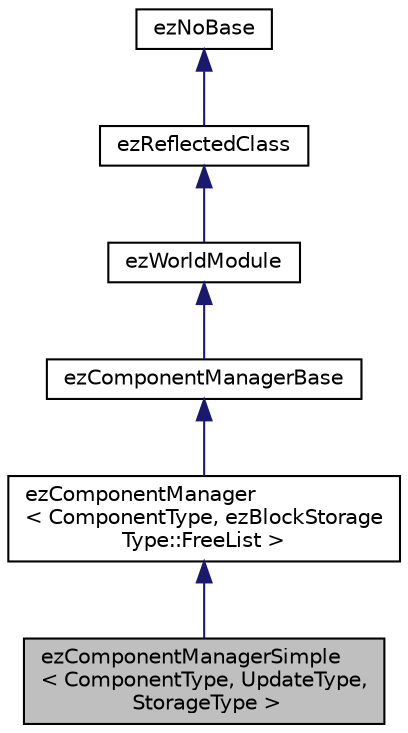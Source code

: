 digraph "ezComponentManagerSimple&lt; ComponentType, UpdateType, StorageType &gt;"
{
 // LATEX_PDF_SIZE
  edge [fontname="Helvetica",fontsize="10",labelfontname="Helvetica",labelfontsize="10"];
  node [fontname="Helvetica",fontsize="10",shape=record];
  Node1 [label="ezComponentManagerSimple\l\< ComponentType, UpdateType,\l StorageType \>",height=0.2,width=0.4,color="black", fillcolor="grey75", style="filled", fontcolor="black",tooltip="Simple component manager implementation that calls an update method on all components every frame."];
  Node2 -> Node1 [dir="back",color="midnightblue",fontsize="10",style="solid",fontname="Helvetica"];
  Node2 [label="ezComponentManager\l\< ComponentType, ezBlockStorage\lType::FreeList \>",height=0.2,width=0.4,color="black", fillcolor="white", style="filled",URL="$d7/df2/classez_component_manager.htm",tooltip=" "];
  Node3 -> Node2 [dir="back",color="midnightblue",fontsize="10",style="solid",fontname="Helvetica"];
  Node3 [label="ezComponentManagerBase",height=0.2,width=0.4,color="black", fillcolor="white", style="filled",URL="$d8/d7d/classez_component_manager_base.htm",tooltip="Base class for all component managers. Do not derive directly from this class, but derive from ezComp..."];
  Node4 -> Node3 [dir="back",color="midnightblue",fontsize="10",style="solid",fontname="Helvetica"];
  Node4 [label="ezWorldModule",height=0.2,width=0.4,color="black", fillcolor="white", style="filled",URL="$d1/df7/classez_world_module.htm",tooltip=" "];
  Node5 -> Node4 [dir="back",color="midnightblue",fontsize="10",style="solid",fontname="Helvetica"];
  Node5 [label="ezReflectedClass",height=0.2,width=0.4,color="black", fillcolor="white", style="filled",URL="$db/d45/classez_reflected_class.htm",tooltip="All classes that should be dynamically reflectable, need to be derived from this base class."];
  Node6 -> Node5 [dir="back",color="midnightblue",fontsize="10",style="solid",fontname="Helvetica"];
  Node6 [label="ezNoBase",height=0.2,width=0.4,color="black", fillcolor="white", style="filled",URL="$d4/d02/classez_no_base.htm",tooltip="Dummy type to pass to templates and macros that expect a base type for a class that has no base."];
}
